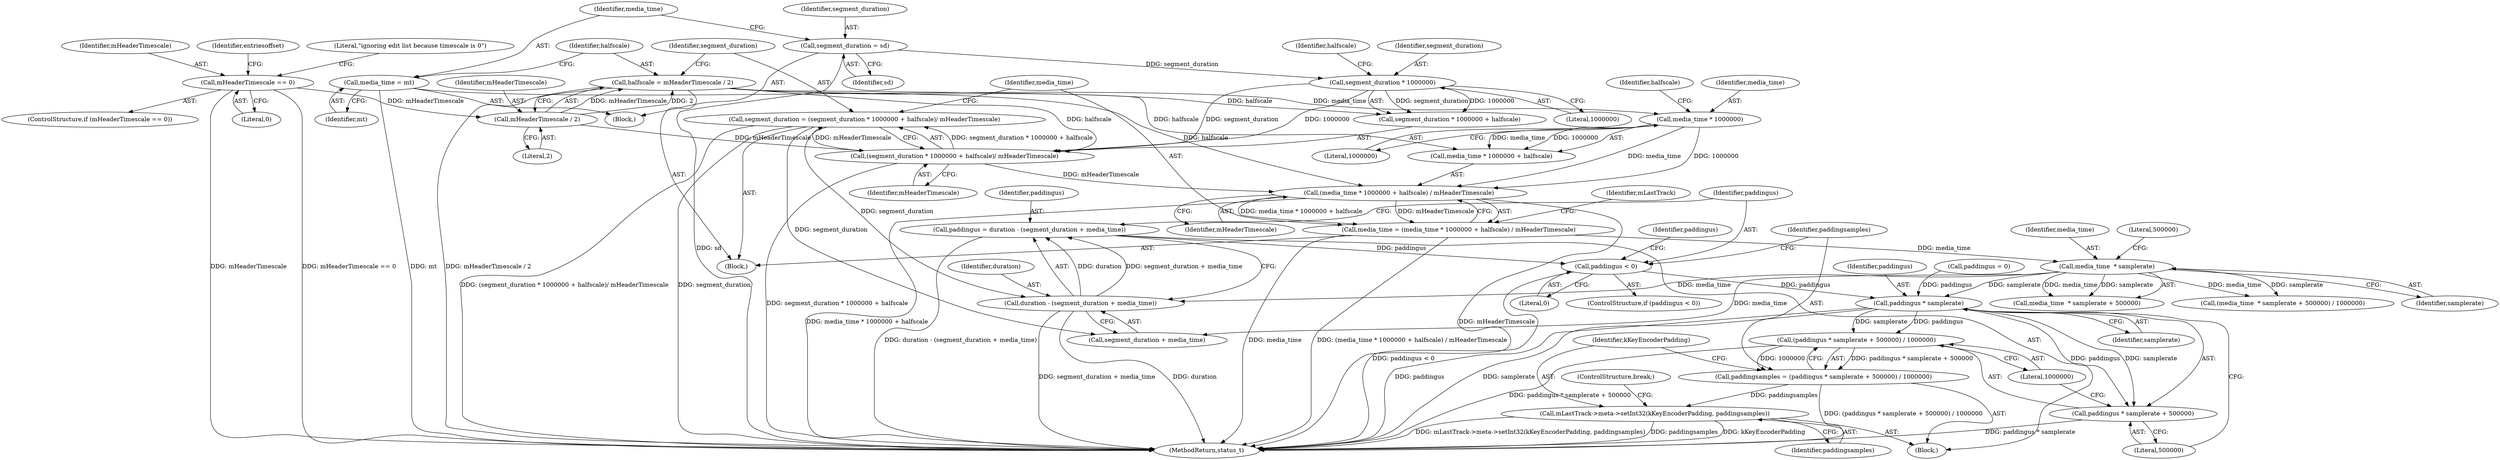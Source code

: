 digraph "0_Android_6fe85f7e15203e48df2cc3e8e1c4bc6ad49dc968@integer" {
"1000768" [label="(Call,paddingus = duration - (segment_duration + media_time))"];
"1000770" [label="(Call,duration - (segment_duration + media_time))"];
"1000717" [label="(Call,segment_duration = (segment_duration * 1000000 + halfscale)/ mHeaderTimescale)"];
"1000719" [label="(Call,(segment_duration * 1000000 + halfscale)/ mHeaderTimescale)"];
"1000721" [label="(Call,segment_duration * 1000000)"];
"1000701" [label="(Call,segment_duration = sd)"];
"1000712" [label="(Call,halfscale = mHeaderTimescale / 2)"];
"1000714" [label="(Call,mHeaderTimescale / 2)"];
"1000634" [label="(Call,mHeaderTimescale == 0)"];
"1000759" [label="(Call,media_time  * samplerate)"];
"1000726" [label="(Call,media_time = (media_time * 1000000 + halfscale) / mHeaderTimescale)"];
"1000728" [label="(Call,(media_time * 1000000 + halfscale) / mHeaderTimescale)"];
"1000730" [label="(Call,media_time * 1000000)"];
"1000704" [label="(Call,media_time = mt)"];
"1000776" [label="(Call,paddingus < 0)"];
"1000788" [label="(Call,paddingus * samplerate)"];
"1000786" [label="(Call,(paddingus * samplerate + 500000) / 1000000)"];
"1000784" [label="(Call,paddingsamples = (paddingus * samplerate + 500000) / 1000000)"];
"1000793" [label="(Call,mLastTrack->meta->setInt32(kKeyEncoderPadding, paddingsamples))"];
"1000787" [label="(Call,paddingus * samplerate + 500000)"];
"1000723" [label="(Literal,1000000)"];
"1000733" [label="(Identifier,halfscale)"];
"1000713" [label="(Identifier,halfscale)"];
"1000739" [label="(Identifier,mLastTrack)"];
"1000730" [label="(Call,media_time * 1000000)"];
"1000791" [label="(Literal,500000)"];
"1000731" [label="(Identifier,media_time)"];
"1000702" [label="(Identifier,segment_duration)"];
"1000721" [label="(Call,segment_duration * 1000000)"];
"1000758" [label="(Call,media_time  * samplerate + 500000)"];
"1000701" [label="(Call,segment_duration = sd)"];
"1000772" [label="(Call,segment_duration + media_time)"];
"1000732" [label="(Literal,1000000)"];
"1000633" [label="(ControlStructure,if (mHeaderTimescale == 0))"];
"1000785" [label="(Identifier,paddingsamples)"];
"1000794" [label="(Identifier,kKeyEncoderPadding)"];
"1000796" [label="(ControlStructure,break;)"];
"1000789" [label="(Identifier,paddingus)"];
"1000714" [label="(Call,mHeaderTimescale / 2)"];
"1000717" [label="(Call,segment_duration = (segment_duration * 1000000 + halfscale)/ mHeaderTimescale)"];
"1002927" [label="(MethodReturn,status_t)"];
"1000761" [label="(Identifier,samplerate)"];
"1000768" [label="(Call,paddingus = duration - (segment_duration + media_time))"];
"1000679" [label="(Block,)"];
"1000775" [label="(ControlStructure,if (paddingus < 0))"];
"1000778" [label="(Literal,0)"];
"1000757" [label="(Call,(media_time  * samplerate + 500000) / 1000000)"];
"1000793" [label="(Call,mLastTrack->meta->setInt32(kKeyEncoderPadding, paddingsamples))"];
"1000727" [label="(Identifier,media_time)"];
"1000704" [label="(Call,media_time = mt)"];
"1000788" [label="(Call,paddingus * samplerate)"];
"1000636" [label="(Literal,0)"];
"1000720" [label="(Call,segment_duration * 1000000 + halfscale)"];
"1000792" [label="(Literal,1000000)"];
"1000770" [label="(Call,duration - (segment_duration + media_time))"];
"1000712" [label="(Call,halfscale = mHeaderTimescale / 2)"];
"1000641" [label="(Block,)"];
"1000635" [label="(Identifier,mHeaderTimescale)"];
"1000705" [label="(Identifier,media_time)"];
"1000776" [label="(Call,paddingus < 0)"];
"1000734" [label="(Identifier,mHeaderTimescale)"];
"1000719" [label="(Call,(segment_duration * 1000000 + halfscale)/ mHeaderTimescale)"];
"1000790" [label="(Identifier,samplerate)"];
"1000725" [label="(Identifier,mHeaderTimescale)"];
"1000784" [label="(Call,paddingsamples = (paddingus * samplerate + 500000) / 1000000)"];
"1000716" [label="(Literal,2)"];
"1000724" [label="(Identifier,halfscale)"];
"1000634" [label="(Call,mHeaderTimescale == 0)"];
"1000760" [label="(Identifier,media_time)"];
"1000777" [label="(Identifier,paddingus)"];
"1000729" [label="(Call,media_time * 1000000 + halfscale)"];
"1000718" [label="(Identifier,segment_duration)"];
"1000644" [label="(Identifier,entriesoffset)"];
"1000786" [label="(Call,(paddingus * samplerate + 500000) / 1000000)"];
"1000639" [label="(Literal,\"ignoring edit list because timescale is 0\")"];
"1000715" [label="(Identifier,mHeaderTimescale)"];
"1000703" [label="(Identifier,sd)"];
"1000795" [label="(Identifier,paddingsamples)"];
"1000759" [label="(Call,media_time  * samplerate)"];
"1000781" [label="(Identifier,paddingus)"];
"1000762" [label="(Literal,500000)"];
"1000722" [label="(Identifier,segment_duration)"];
"1000728" [label="(Call,(media_time * 1000000 + halfscale) / mHeaderTimescale)"];
"1000771" [label="(Identifier,duration)"];
"1000726" [label="(Call,media_time = (media_time * 1000000 + halfscale) / mHeaderTimescale)"];
"1000787" [label="(Call,paddingus * samplerate + 500000)"];
"1000780" [label="(Call,paddingus = 0)"];
"1000706" [label="(Identifier,mt)"];
"1000753" [label="(Block,)"];
"1000769" [label="(Identifier,paddingus)"];
"1000768" -> "1000753"  [label="AST: "];
"1000768" -> "1000770"  [label="CFG: "];
"1000769" -> "1000768"  [label="AST: "];
"1000770" -> "1000768"  [label="AST: "];
"1000777" -> "1000768"  [label="CFG: "];
"1000768" -> "1002927"  [label="DDG: duration - (segment_duration + media_time)"];
"1000770" -> "1000768"  [label="DDG: duration"];
"1000770" -> "1000768"  [label="DDG: segment_duration + media_time"];
"1000768" -> "1000776"  [label="DDG: paddingus"];
"1000770" -> "1000772"  [label="CFG: "];
"1000771" -> "1000770"  [label="AST: "];
"1000772" -> "1000770"  [label="AST: "];
"1000770" -> "1002927"  [label="DDG: segment_duration + media_time"];
"1000770" -> "1002927"  [label="DDG: duration"];
"1000717" -> "1000770"  [label="DDG: segment_duration"];
"1000759" -> "1000770"  [label="DDG: media_time"];
"1000717" -> "1000641"  [label="AST: "];
"1000717" -> "1000719"  [label="CFG: "];
"1000718" -> "1000717"  [label="AST: "];
"1000719" -> "1000717"  [label="AST: "];
"1000727" -> "1000717"  [label="CFG: "];
"1000717" -> "1002927"  [label="DDG: (segment_duration * 1000000 + halfscale)/ mHeaderTimescale"];
"1000717" -> "1002927"  [label="DDG: segment_duration"];
"1000719" -> "1000717"  [label="DDG: segment_duration * 1000000 + halfscale"];
"1000719" -> "1000717"  [label="DDG: mHeaderTimescale"];
"1000717" -> "1000772"  [label="DDG: segment_duration"];
"1000719" -> "1000725"  [label="CFG: "];
"1000720" -> "1000719"  [label="AST: "];
"1000725" -> "1000719"  [label="AST: "];
"1000719" -> "1002927"  [label="DDG: segment_duration * 1000000 + halfscale"];
"1000721" -> "1000719"  [label="DDG: segment_duration"];
"1000721" -> "1000719"  [label="DDG: 1000000"];
"1000712" -> "1000719"  [label="DDG: halfscale"];
"1000714" -> "1000719"  [label="DDG: mHeaderTimescale"];
"1000719" -> "1000728"  [label="DDG: mHeaderTimescale"];
"1000721" -> "1000720"  [label="AST: "];
"1000721" -> "1000723"  [label="CFG: "];
"1000722" -> "1000721"  [label="AST: "];
"1000723" -> "1000721"  [label="AST: "];
"1000724" -> "1000721"  [label="CFG: "];
"1000721" -> "1000720"  [label="DDG: segment_duration"];
"1000721" -> "1000720"  [label="DDG: 1000000"];
"1000701" -> "1000721"  [label="DDG: segment_duration"];
"1000701" -> "1000679"  [label="AST: "];
"1000701" -> "1000703"  [label="CFG: "];
"1000702" -> "1000701"  [label="AST: "];
"1000703" -> "1000701"  [label="AST: "];
"1000705" -> "1000701"  [label="CFG: "];
"1000701" -> "1002927"  [label="DDG: sd"];
"1000712" -> "1000641"  [label="AST: "];
"1000712" -> "1000714"  [label="CFG: "];
"1000713" -> "1000712"  [label="AST: "];
"1000714" -> "1000712"  [label="AST: "];
"1000718" -> "1000712"  [label="CFG: "];
"1000712" -> "1002927"  [label="DDG: mHeaderTimescale / 2"];
"1000714" -> "1000712"  [label="DDG: mHeaderTimescale"];
"1000714" -> "1000712"  [label="DDG: 2"];
"1000712" -> "1000720"  [label="DDG: halfscale"];
"1000712" -> "1000728"  [label="DDG: halfscale"];
"1000712" -> "1000729"  [label="DDG: halfscale"];
"1000714" -> "1000716"  [label="CFG: "];
"1000715" -> "1000714"  [label="AST: "];
"1000716" -> "1000714"  [label="AST: "];
"1000634" -> "1000714"  [label="DDG: mHeaderTimescale"];
"1000634" -> "1000633"  [label="AST: "];
"1000634" -> "1000636"  [label="CFG: "];
"1000635" -> "1000634"  [label="AST: "];
"1000636" -> "1000634"  [label="AST: "];
"1000639" -> "1000634"  [label="CFG: "];
"1000644" -> "1000634"  [label="CFG: "];
"1000634" -> "1002927"  [label="DDG: mHeaderTimescale"];
"1000634" -> "1002927"  [label="DDG: mHeaderTimescale == 0"];
"1000759" -> "1000758"  [label="AST: "];
"1000759" -> "1000761"  [label="CFG: "];
"1000760" -> "1000759"  [label="AST: "];
"1000761" -> "1000759"  [label="AST: "];
"1000762" -> "1000759"  [label="CFG: "];
"1000759" -> "1000757"  [label="DDG: media_time"];
"1000759" -> "1000757"  [label="DDG: samplerate"];
"1000759" -> "1000758"  [label="DDG: media_time"];
"1000759" -> "1000758"  [label="DDG: samplerate"];
"1000726" -> "1000759"  [label="DDG: media_time"];
"1000759" -> "1000772"  [label="DDG: media_time"];
"1000759" -> "1000788"  [label="DDG: samplerate"];
"1000726" -> "1000641"  [label="AST: "];
"1000726" -> "1000728"  [label="CFG: "];
"1000727" -> "1000726"  [label="AST: "];
"1000728" -> "1000726"  [label="AST: "];
"1000739" -> "1000726"  [label="CFG: "];
"1000726" -> "1002927"  [label="DDG: media_time"];
"1000726" -> "1002927"  [label="DDG: (media_time * 1000000 + halfscale) / mHeaderTimescale"];
"1000728" -> "1000726"  [label="DDG: media_time * 1000000 + halfscale"];
"1000728" -> "1000726"  [label="DDG: mHeaderTimescale"];
"1000728" -> "1000734"  [label="CFG: "];
"1000729" -> "1000728"  [label="AST: "];
"1000734" -> "1000728"  [label="AST: "];
"1000728" -> "1002927"  [label="DDG: mHeaderTimescale"];
"1000728" -> "1002927"  [label="DDG: media_time * 1000000 + halfscale"];
"1000730" -> "1000728"  [label="DDG: media_time"];
"1000730" -> "1000728"  [label="DDG: 1000000"];
"1000730" -> "1000729"  [label="AST: "];
"1000730" -> "1000732"  [label="CFG: "];
"1000731" -> "1000730"  [label="AST: "];
"1000732" -> "1000730"  [label="AST: "];
"1000733" -> "1000730"  [label="CFG: "];
"1000730" -> "1000729"  [label="DDG: media_time"];
"1000730" -> "1000729"  [label="DDG: 1000000"];
"1000704" -> "1000730"  [label="DDG: media_time"];
"1000704" -> "1000679"  [label="AST: "];
"1000704" -> "1000706"  [label="CFG: "];
"1000705" -> "1000704"  [label="AST: "];
"1000706" -> "1000704"  [label="AST: "];
"1000713" -> "1000704"  [label="CFG: "];
"1000704" -> "1002927"  [label="DDG: mt"];
"1000776" -> "1000775"  [label="AST: "];
"1000776" -> "1000778"  [label="CFG: "];
"1000777" -> "1000776"  [label="AST: "];
"1000778" -> "1000776"  [label="AST: "];
"1000781" -> "1000776"  [label="CFG: "];
"1000785" -> "1000776"  [label="CFG: "];
"1000776" -> "1002927"  [label="DDG: paddingus < 0"];
"1000776" -> "1000788"  [label="DDG: paddingus"];
"1000788" -> "1000787"  [label="AST: "];
"1000788" -> "1000790"  [label="CFG: "];
"1000789" -> "1000788"  [label="AST: "];
"1000790" -> "1000788"  [label="AST: "];
"1000791" -> "1000788"  [label="CFG: "];
"1000788" -> "1002927"  [label="DDG: paddingus"];
"1000788" -> "1002927"  [label="DDG: samplerate"];
"1000788" -> "1000786"  [label="DDG: paddingus"];
"1000788" -> "1000786"  [label="DDG: samplerate"];
"1000788" -> "1000787"  [label="DDG: paddingus"];
"1000788" -> "1000787"  [label="DDG: samplerate"];
"1000780" -> "1000788"  [label="DDG: paddingus"];
"1000786" -> "1000784"  [label="AST: "];
"1000786" -> "1000792"  [label="CFG: "];
"1000787" -> "1000786"  [label="AST: "];
"1000792" -> "1000786"  [label="AST: "];
"1000784" -> "1000786"  [label="CFG: "];
"1000786" -> "1002927"  [label="DDG: paddingus * samplerate + 500000"];
"1000786" -> "1000784"  [label="DDG: paddingus * samplerate + 500000"];
"1000786" -> "1000784"  [label="DDG: 1000000"];
"1000784" -> "1000753"  [label="AST: "];
"1000785" -> "1000784"  [label="AST: "];
"1000794" -> "1000784"  [label="CFG: "];
"1000784" -> "1002927"  [label="DDG: (paddingus * samplerate + 500000) / 1000000"];
"1000784" -> "1000793"  [label="DDG: paddingsamples"];
"1000793" -> "1000753"  [label="AST: "];
"1000793" -> "1000795"  [label="CFG: "];
"1000794" -> "1000793"  [label="AST: "];
"1000795" -> "1000793"  [label="AST: "];
"1000796" -> "1000793"  [label="CFG: "];
"1000793" -> "1002927"  [label="DDG: mLastTrack->meta->setInt32(kKeyEncoderPadding, paddingsamples)"];
"1000793" -> "1002927"  [label="DDG: paddingsamples"];
"1000793" -> "1002927"  [label="DDG: kKeyEncoderPadding"];
"1000787" -> "1000791"  [label="CFG: "];
"1000791" -> "1000787"  [label="AST: "];
"1000792" -> "1000787"  [label="CFG: "];
"1000787" -> "1002927"  [label="DDG: paddingus * samplerate"];
}
